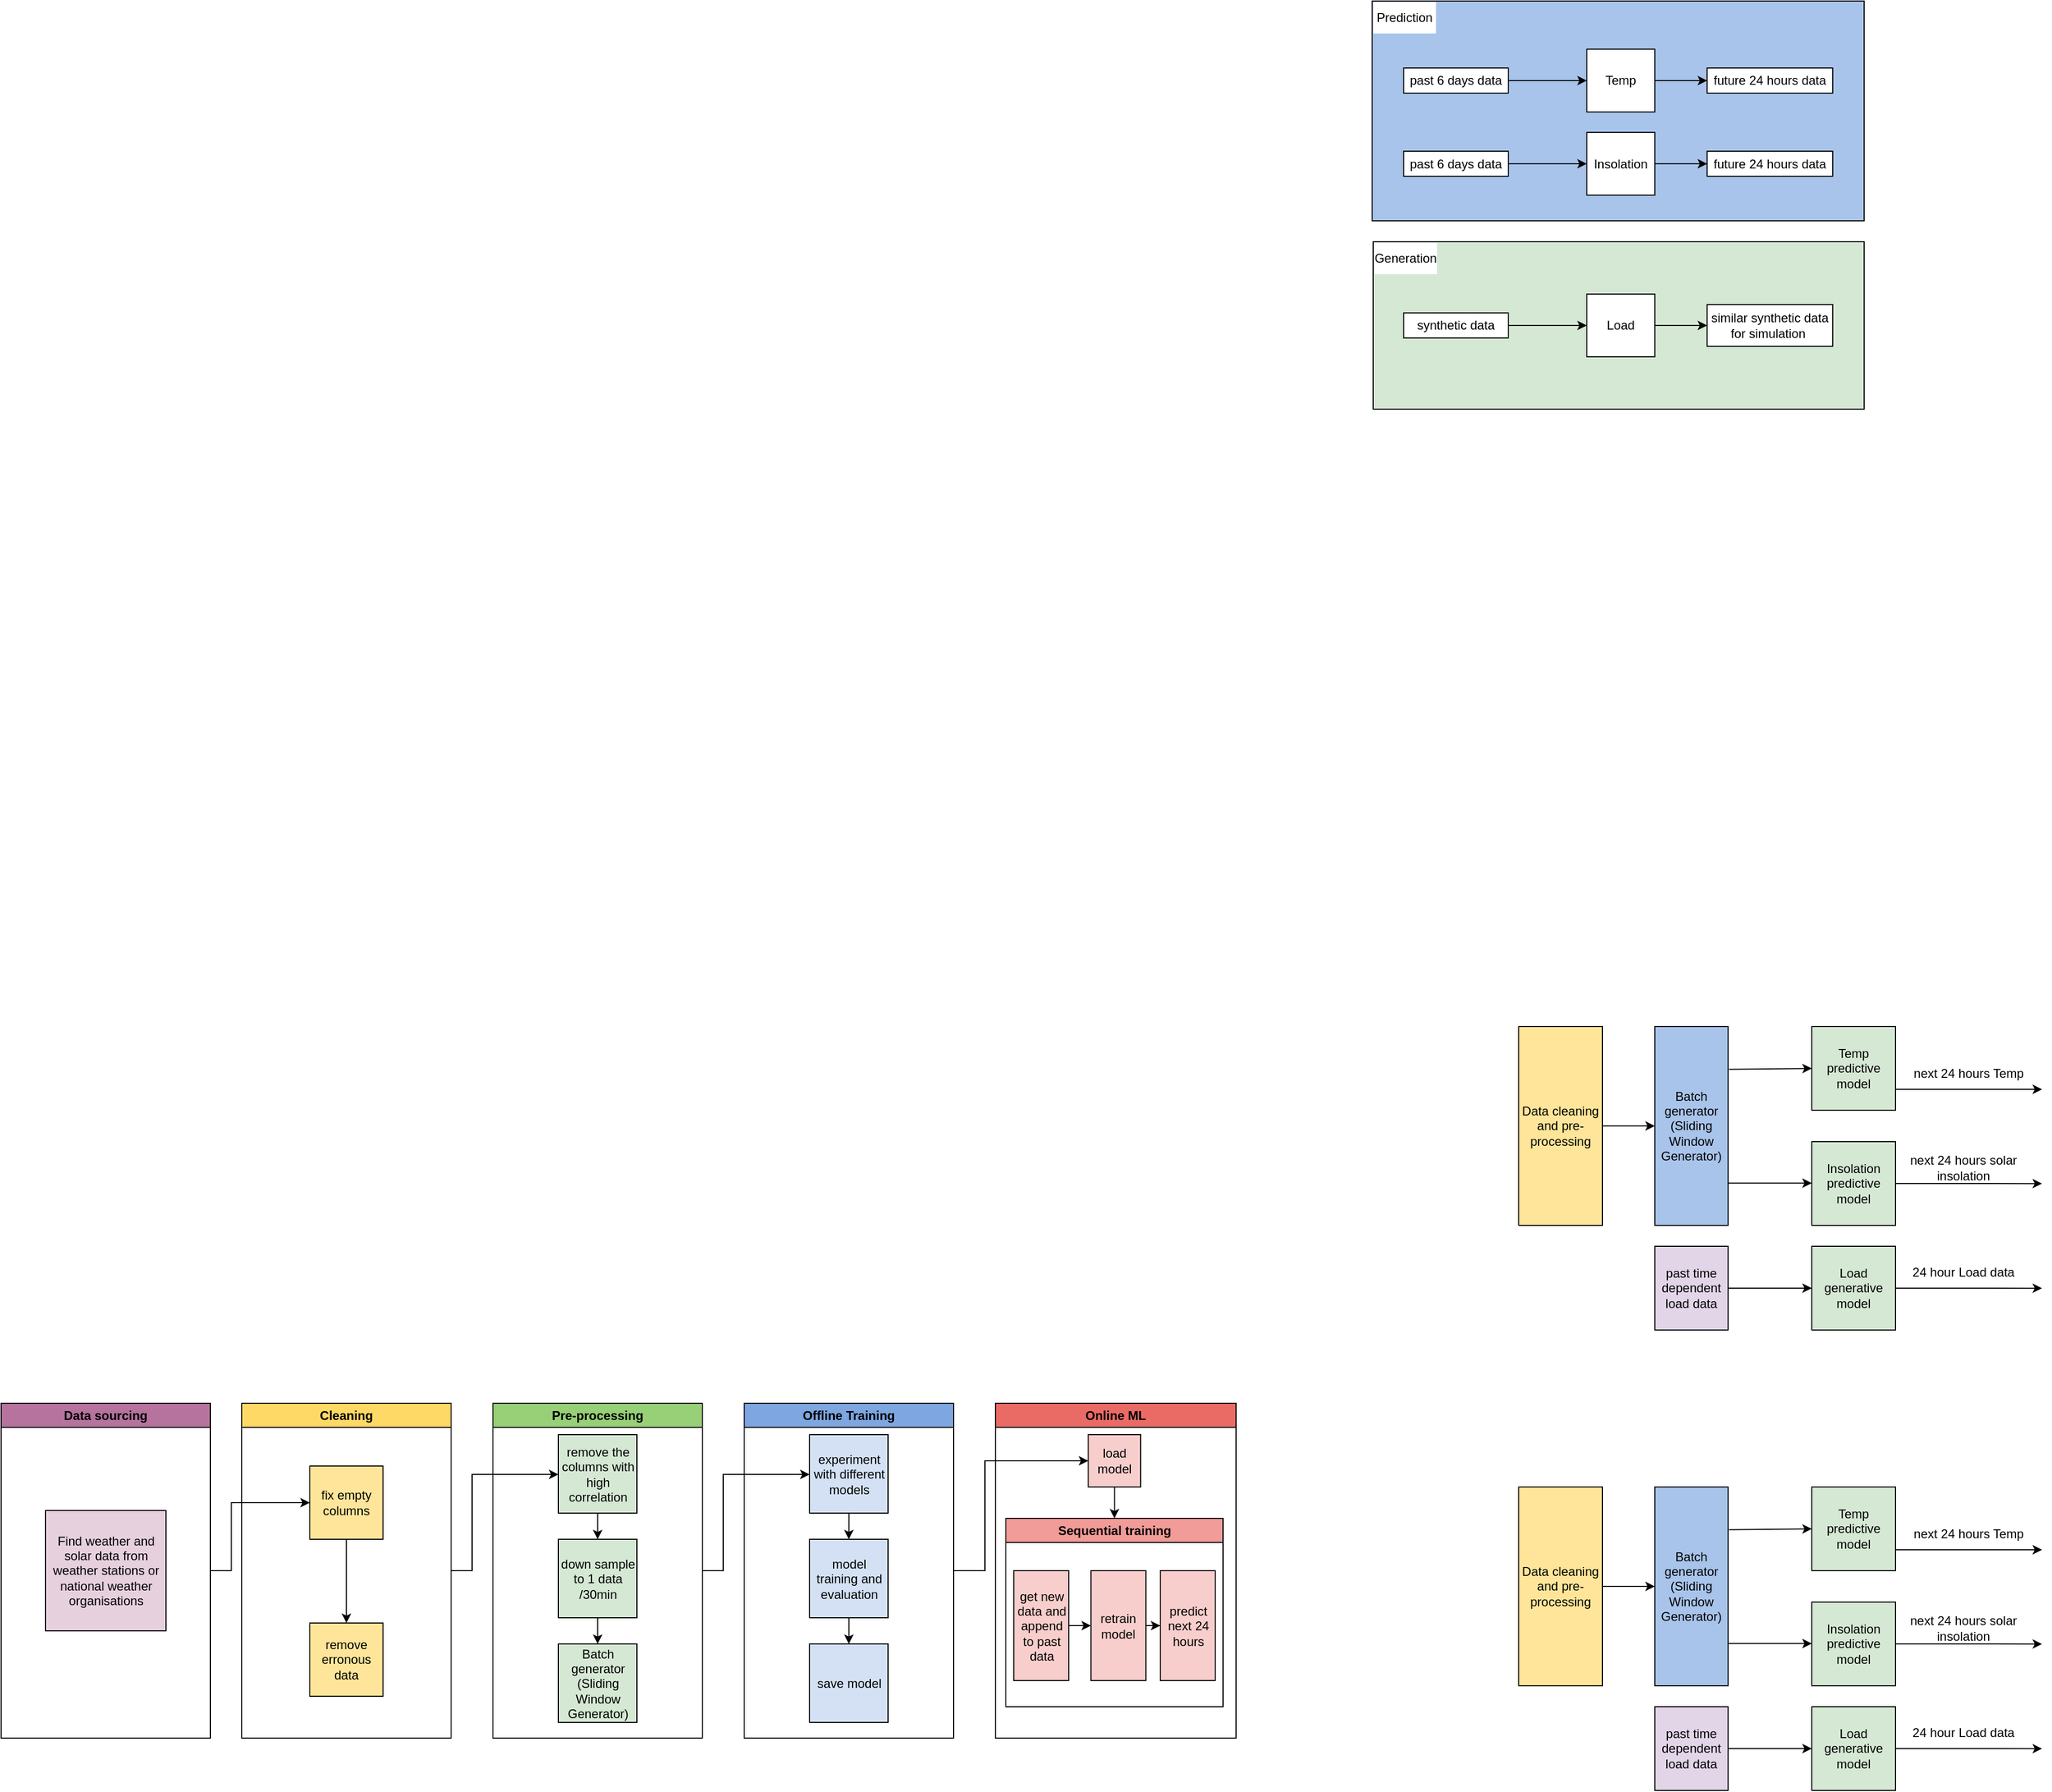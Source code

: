 <mxfile version="21.2.2" type="device">
  <diagram name="Page-1" id="H1PGqT8XWE3a4cPU0BGd">
    <mxGraphModel dx="3311" dy="1919" grid="1" gridSize="10" guides="1" tooltips="1" connect="1" arrows="1" fold="1" page="1" pageScale="1" pageWidth="827" pageHeight="1169" math="0" shadow="0">
      <root>
        <mxCell id="0" />
        <mxCell id="1" parent="0" />
        <mxCell id="ZlJy2w6jFcB0dyE7aQjH-1" value="Temp predictive model" style="whiteSpace=wrap;html=1;aspect=fixed;fillColor=#D5E8D4;" parent="1" vertex="1">
          <mxGeometry x="440" y="280" width="80" height="80" as="geometry" />
        </mxCell>
        <mxCell id="ZlJy2w6jFcB0dyE7aQjH-16" style="edgeStyle=orthogonalEdgeStyle;rounded=0;orthogonalLoop=1;jettySize=auto;html=1;exitX=1;exitY=0.5;exitDx=0;exitDy=0;" parent="1" source="ZlJy2w6jFcB0dyE7aQjH-2" edge="1">
          <mxGeometry relative="1" as="geometry">
            <mxPoint x="660" y="530.069" as="targetPoint" />
          </mxGeometry>
        </mxCell>
        <mxCell id="ZlJy2w6jFcB0dyE7aQjH-2" value="Load generative model" style="whiteSpace=wrap;html=1;aspect=fixed;fillColor=#D5E8D4;" parent="1" vertex="1">
          <mxGeometry x="440" y="490" width="80" height="80" as="geometry" />
        </mxCell>
        <mxCell id="ZlJy2w6jFcB0dyE7aQjH-3" value="" style="endArrow=classic;html=1;rounded=0;entryX=0;entryY=0.5;entryDx=0;entryDy=0;exitX=1.013;exitY=0.215;exitDx=0;exitDy=0;exitPerimeter=0;" parent="1" source="ZlJy2w6jFcB0dyE7aQjH-9" target="ZlJy2w6jFcB0dyE7aQjH-1" edge="1">
          <mxGeometry width="50" height="50" relative="1" as="geometry">
            <mxPoint x="360" y="340.0" as="sourcePoint" />
            <mxPoint x="660" y="390" as="targetPoint" />
          </mxGeometry>
        </mxCell>
        <mxCell id="ZlJy2w6jFcB0dyE7aQjH-4" value="" style="endArrow=classic;html=1;rounded=0;entryX=0;entryY=0.75;entryDx=0;entryDy=0;" parent="1" edge="1">
          <mxGeometry width="50" height="50" relative="1" as="geometry">
            <mxPoint x="520" y="340" as="sourcePoint" />
            <mxPoint x="660" y="340" as="targetPoint" />
          </mxGeometry>
        </mxCell>
        <mxCell id="ZlJy2w6jFcB0dyE7aQjH-5" value="next 24 hours Temp" style="text;html=1;strokeColor=none;fillColor=none;align=center;verticalAlign=middle;whiteSpace=wrap;rounded=0;" parent="1" vertex="1">
          <mxGeometry x="530" y="310" width="120" height="30" as="geometry" />
        </mxCell>
        <mxCell id="ZlJy2w6jFcB0dyE7aQjH-15" style="edgeStyle=orthogonalEdgeStyle;rounded=0;orthogonalLoop=1;jettySize=auto;html=1;exitX=1;exitY=0.5;exitDx=0;exitDy=0;" parent="1" source="ZlJy2w6jFcB0dyE7aQjH-8" edge="1">
          <mxGeometry relative="1" as="geometry">
            <mxPoint x="660" y="430.069" as="targetPoint" />
          </mxGeometry>
        </mxCell>
        <mxCell id="ZlJy2w6jFcB0dyE7aQjH-8" value="Insolation predictive model" style="whiteSpace=wrap;html=1;aspect=fixed;fillColor=#D5E8D4;" parent="1" vertex="1">
          <mxGeometry x="440" y="390" width="80" height="80" as="geometry" />
        </mxCell>
        <mxCell id="ZlJy2w6jFcB0dyE7aQjH-9" value="Batch generator (Sliding Window Generator)" style="rounded=0;whiteSpace=wrap;html=1;fillColor=#A9C4EB;" parent="1" vertex="1">
          <mxGeometry x="290" y="280" width="70" height="190" as="geometry" />
        </mxCell>
        <mxCell id="ZlJy2w6jFcB0dyE7aQjH-10" value="" style="endArrow=classic;html=1;rounded=0;entryX=0;entryY=0.75;entryDx=0;entryDy=0;exitX=1;exitY=0.75;exitDx=0;exitDy=0;" parent="1" edge="1">
          <mxGeometry width="50" height="50" relative="1" as="geometry">
            <mxPoint x="360" y="429.66" as="sourcePoint" />
            <mxPoint x="440" y="429.66" as="targetPoint" />
          </mxGeometry>
        </mxCell>
        <mxCell id="ZlJy2w6jFcB0dyE7aQjH-11" value="Data cleaning and pre-processing" style="rounded=0;whiteSpace=wrap;html=1;fillColor=#FFE599;" parent="1" vertex="1">
          <mxGeometry x="160" y="280" width="80" height="190" as="geometry" />
        </mxCell>
        <mxCell id="ZlJy2w6jFcB0dyE7aQjH-12" value="" style="endArrow=classic;html=1;rounded=0;entryX=0;entryY=0.5;entryDx=0;entryDy=0;exitX=1;exitY=0.5;exitDx=0;exitDy=0;" parent="1" source="ZlJy2w6jFcB0dyE7aQjH-11" target="ZlJy2w6jFcB0dyE7aQjH-9" edge="1">
          <mxGeometry width="50" height="50" relative="1" as="geometry">
            <mxPoint x="240" y="390" as="sourcePoint" />
            <mxPoint x="290" y="340" as="targetPoint" />
          </mxGeometry>
        </mxCell>
        <mxCell id="ZlJy2w6jFcB0dyE7aQjH-14" style="edgeStyle=orthogonalEdgeStyle;rounded=0;orthogonalLoop=1;jettySize=auto;html=1;entryX=0;entryY=0.5;entryDx=0;entryDy=0;" parent="1" source="ZlJy2w6jFcB0dyE7aQjH-13" target="ZlJy2w6jFcB0dyE7aQjH-2" edge="1">
          <mxGeometry relative="1" as="geometry" />
        </mxCell>
        <mxCell id="ZlJy2w6jFcB0dyE7aQjH-13" value="past time dependent load data" style="rounded=0;whiteSpace=wrap;html=1;fillColor=#E1D5E7;" parent="1" vertex="1">
          <mxGeometry x="290" y="490" width="70" height="80" as="geometry" />
        </mxCell>
        <mxCell id="ZlJy2w6jFcB0dyE7aQjH-17" value="next 24 hours solar insolation" style="text;html=1;strokeColor=none;fillColor=none;align=center;verticalAlign=middle;whiteSpace=wrap;rounded=0;" parent="1" vertex="1">
          <mxGeometry x="530" y="400" width="110" height="30" as="geometry" />
        </mxCell>
        <mxCell id="ZlJy2w6jFcB0dyE7aQjH-18" value="24 hour Load data" style="text;html=1;strokeColor=none;fillColor=none;align=center;verticalAlign=middle;whiteSpace=wrap;rounded=0;" parent="1" vertex="1">
          <mxGeometry x="530" y="500" width="110" height="30" as="geometry" />
        </mxCell>
        <mxCell id="N5VgD5PJIcnfDC3AdLC3-1" value="" style="rounded=0;whiteSpace=wrap;html=1;fillColor=#A9C4EB;" vertex="1" parent="1">
          <mxGeometry x="20" y="-700" width="470" height="210" as="geometry" />
        </mxCell>
        <mxCell id="N5VgD5PJIcnfDC3AdLC3-2" value="" style="rounded=0;whiteSpace=wrap;html=1;fillColor=#D5E8D4;" vertex="1" parent="1">
          <mxGeometry x="21" y="-470" width="469" height="160" as="geometry" />
        </mxCell>
        <mxCell id="N5VgD5PJIcnfDC3AdLC3-3" value="Prediction" style="text;html=1;strokeColor=none;fillColor=#FFFFFF;align=center;verticalAlign=middle;whiteSpace=wrap;rounded=0;" vertex="1" parent="1">
          <mxGeometry x="21" y="-699" width="60" height="30" as="geometry" />
        </mxCell>
        <mxCell id="N5VgD5PJIcnfDC3AdLC3-4" value="Generation" style="text;html=1;strokeColor=none;fillColor=#FFFFFF;align=center;verticalAlign=middle;whiteSpace=wrap;rounded=0;shadow=0;" vertex="1" parent="1">
          <mxGeometry x="22" y="-469" width="60" height="30" as="geometry" />
        </mxCell>
        <mxCell id="N5VgD5PJIcnfDC3AdLC3-15" value="" style="edgeStyle=orthogonalEdgeStyle;rounded=0;orthogonalLoop=1;jettySize=auto;html=1;" edge="1" parent="1" source="N5VgD5PJIcnfDC3AdLC3-6" target="N5VgD5PJIcnfDC3AdLC3-13">
          <mxGeometry relative="1" as="geometry" />
        </mxCell>
        <mxCell id="N5VgD5PJIcnfDC3AdLC3-6" value="Temp" style="rounded=0;whiteSpace=wrap;html=1;" vertex="1" parent="1">
          <mxGeometry x="225" y="-654" width="65" height="60" as="geometry" />
        </mxCell>
        <mxCell id="N5VgD5PJIcnfDC3AdLC3-16" value="" style="edgeStyle=orthogonalEdgeStyle;rounded=0;orthogonalLoop=1;jettySize=auto;html=1;" edge="1" parent="1" source="N5VgD5PJIcnfDC3AdLC3-7" target="N5VgD5PJIcnfDC3AdLC3-14">
          <mxGeometry relative="1" as="geometry" />
        </mxCell>
        <mxCell id="N5VgD5PJIcnfDC3AdLC3-7" value="Insolation" style="rounded=0;whiteSpace=wrap;html=1;" vertex="1" parent="1">
          <mxGeometry x="225" y="-574.5" width="65" height="60" as="geometry" />
        </mxCell>
        <mxCell id="N5VgD5PJIcnfDC3AdLC3-11" value="" style="edgeStyle=orthogonalEdgeStyle;rounded=0;orthogonalLoop=1;jettySize=auto;html=1;" edge="1" parent="1" source="N5VgD5PJIcnfDC3AdLC3-9" target="N5VgD5PJIcnfDC3AdLC3-6">
          <mxGeometry relative="1" as="geometry" />
        </mxCell>
        <mxCell id="N5VgD5PJIcnfDC3AdLC3-9" value="past 6 days data" style="rounded=0;whiteSpace=wrap;html=1;" vertex="1" parent="1">
          <mxGeometry x="50" y="-636" width="100" height="24" as="geometry" />
        </mxCell>
        <mxCell id="N5VgD5PJIcnfDC3AdLC3-12" value="" style="edgeStyle=orthogonalEdgeStyle;rounded=0;orthogonalLoop=1;jettySize=auto;html=1;" edge="1" parent="1" source="N5VgD5PJIcnfDC3AdLC3-10" target="N5VgD5PJIcnfDC3AdLC3-7">
          <mxGeometry relative="1" as="geometry" />
        </mxCell>
        <mxCell id="N5VgD5PJIcnfDC3AdLC3-10" value="past 6 days data" style="rounded=0;whiteSpace=wrap;html=1;" vertex="1" parent="1">
          <mxGeometry x="50" y="-556.5" width="100" height="24" as="geometry" />
        </mxCell>
        <mxCell id="N5VgD5PJIcnfDC3AdLC3-13" value="future 24 hours data" style="rounded=0;whiteSpace=wrap;html=1;" vertex="1" parent="1">
          <mxGeometry x="340" y="-636" width="120" height="24" as="geometry" />
        </mxCell>
        <mxCell id="N5VgD5PJIcnfDC3AdLC3-14" value="future 24 hours data" style="rounded=0;whiteSpace=wrap;html=1;" vertex="1" parent="1">
          <mxGeometry x="340" y="-556.5" width="120" height="24" as="geometry" />
        </mxCell>
        <mxCell id="N5VgD5PJIcnfDC3AdLC3-17" value="" style="edgeStyle=orthogonalEdgeStyle;rounded=0;orthogonalLoop=1;jettySize=auto;html=1;" edge="1" parent="1" source="N5VgD5PJIcnfDC3AdLC3-18" target="N5VgD5PJIcnfDC3AdLC3-21">
          <mxGeometry relative="1" as="geometry" />
        </mxCell>
        <mxCell id="N5VgD5PJIcnfDC3AdLC3-18" value="Load" style="rounded=0;whiteSpace=wrap;html=1;" vertex="1" parent="1">
          <mxGeometry x="225" y="-420" width="65" height="60" as="geometry" />
        </mxCell>
        <mxCell id="N5VgD5PJIcnfDC3AdLC3-19" value="" style="edgeStyle=orthogonalEdgeStyle;rounded=0;orthogonalLoop=1;jettySize=auto;html=1;" edge="1" parent="1" source="N5VgD5PJIcnfDC3AdLC3-20" target="N5VgD5PJIcnfDC3AdLC3-18">
          <mxGeometry relative="1" as="geometry" />
        </mxCell>
        <mxCell id="N5VgD5PJIcnfDC3AdLC3-20" value="synthetic data" style="rounded=0;whiteSpace=wrap;html=1;" vertex="1" parent="1">
          <mxGeometry x="50" y="-402" width="100" height="24" as="geometry" />
        </mxCell>
        <mxCell id="N5VgD5PJIcnfDC3AdLC3-21" value="similar synthetic data for simulation&amp;nbsp;" style="rounded=0;whiteSpace=wrap;html=1;" vertex="1" parent="1">
          <mxGeometry x="340" y="-410" width="120" height="40" as="geometry" />
        </mxCell>
        <mxCell id="N5VgD5PJIcnfDC3AdLC3-22" value="Temp predictive model" style="whiteSpace=wrap;html=1;aspect=fixed;fillColor=#D5E8D4;" vertex="1" parent="1">
          <mxGeometry x="440" y="720" width="80" height="80" as="geometry" />
        </mxCell>
        <mxCell id="N5VgD5PJIcnfDC3AdLC3-23" style="edgeStyle=orthogonalEdgeStyle;rounded=0;orthogonalLoop=1;jettySize=auto;html=1;exitX=1;exitY=0.5;exitDx=0;exitDy=0;" edge="1" parent="1" source="N5VgD5PJIcnfDC3AdLC3-24">
          <mxGeometry relative="1" as="geometry">
            <mxPoint x="660" y="970.069" as="targetPoint" />
          </mxGeometry>
        </mxCell>
        <mxCell id="N5VgD5PJIcnfDC3AdLC3-24" value="Load generative model" style="whiteSpace=wrap;html=1;aspect=fixed;fillColor=#D5E8D4;" vertex="1" parent="1">
          <mxGeometry x="440" y="930" width="80" height="80" as="geometry" />
        </mxCell>
        <mxCell id="N5VgD5PJIcnfDC3AdLC3-25" value="" style="endArrow=classic;html=1;rounded=0;entryX=0;entryY=0.5;entryDx=0;entryDy=0;exitX=1.013;exitY=0.215;exitDx=0;exitDy=0;exitPerimeter=0;" edge="1" parent="1" source="N5VgD5PJIcnfDC3AdLC3-30" target="N5VgD5PJIcnfDC3AdLC3-22">
          <mxGeometry width="50" height="50" relative="1" as="geometry">
            <mxPoint x="360" y="780.0" as="sourcePoint" />
            <mxPoint x="660" y="830" as="targetPoint" />
          </mxGeometry>
        </mxCell>
        <mxCell id="N5VgD5PJIcnfDC3AdLC3-26" value="" style="endArrow=classic;html=1;rounded=0;entryX=0;entryY=0.75;entryDx=0;entryDy=0;" edge="1" parent="1">
          <mxGeometry width="50" height="50" relative="1" as="geometry">
            <mxPoint x="520" y="780" as="sourcePoint" />
            <mxPoint x="660" y="780" as="targetPoint" />
          </mxGeometry>
        </mxCell>
        <mxCell id="N5VgD5PJIcnfDC3AdLC3-27" value="next 24 hours Temp" style="text;html=1;strokeColor=none;fillColor=none;align=center;verticalAlign=middle;whiteSpace=wrap;rounded=0;" vertex="1" parent="1">
          <mxGeometry x="530" y="750" width="120" height="30" as="geometry" />
        </mxCell>
        <mxCell id="N5VgD5PJIcnfDC3AdLC3-28" style="edgeStyle=orthogonalEdgeStyle;rounded=0;orthogonalLoop=1;jettySize=auto;html=1;exitX=1;exitY=0.5;exitDx=0;exitDy=0;" edge="1" parent="1" source="N5VgD5PJIcnfDC3AdLC3-29">
          <mxGeometry relative="1" as="geometry">
            <mxPoint x="660" y="870.069" as="targetPoint" />
          </mxGeometry>
        </mxCell>
        <mxCell id="N5VgD5PJIcnfDC3AdLC3-29" value="Insolation predictive model" style="whiteSpace=wrap;html=1;aspect=fixed;fillColor=#D5E8D4;" vertex="1" parent="1">
          <mxGeometry x="440" y="830" width="80" height="80" as="geometry" />
        </mxCell>
        <mxCell id="N5VgD5PJIcnfDC3AdLC3-30" value="Batch generator (Sliding Window Generator)" style="rounded=0;whiteSpace=wrap;html=1;fillColor=#A9C4EB;" vertex="1" parent="1">
          <mxGeometry x="290" y="720" width="70" height="190" as="geometry" />
        </mxCell>
        <mxCell id="N5VgD5PJIcnfDC3AdLC3-31" value="" style="endArrow=classic;html=1;rounded=0;entryX=0;entryY=0.75;entryDx=0;entryDy=0;exitX=1;exitY=0.75;exitDx=0;exitDy=0;" edge="1" parent="1">
          <mxGeometry width="50" height="50" relative="1" as="geometry">
            <mxPoint x="360" y="869.66" as="sourcePoint" />
            <mxPoint x="440" y="869.66" as="targetPoint" />
          </mxGeometry>
        </mxCell>
        <mxCell id="N5VgD5PJIcnfDC3AdLC3-32" value="Data cleaning and pre-processing" style="rounded=0;whiteSpace=wrap;html=1;fillColor=#FFE599;" vertex="1" parent="1">
          <mxGeometry x="160" y="720" width="80" height="190" as="geometry" />
        </mxCell>
        <mxCell id="N5VgD5PJIcnfDC3AdLC3-33" value="" style="endArrow=classic;html=1;rounded=0;entryX=0;entryY=0.5;entryDx=0;entryDy=0;exitX=1;exitY=0.5;exitDx=0;exitDy=0;" edge="1" parent="1" source="N5VgD5PJIcnfDC3AdLC3-32" target="N5VgD5PJIcnfDC3AdLC3-30">
          <mxGeometry width="50" height="50" relative="1" as="geometry">
            <mxPoint x="240" y="830" as="sourcePoint" />
            <mxPoint x="290" y="780" as="targetPoint" />
          </mxGeometry>
        </mxCell>
        <mxCell id="N5VgD5PJIcnfDC3AdLC3-34" style="edgeStyle=orthogonalEdgeStyle;rounded=0;orthogonalLoop=1;jettySize=auto;html=1;entryX=0;entryY=0.5;entryDx=0;entryDy=0;" edge="1" parent="1" source="N5VgD5PJIcnfDC3AdLC3-35" target="N5VgD5PJIcnfDC3AdLC3-24">
          <mxGeometry relative="1" as="geometry" />
        </mxCell>
        <mxCell id="N5VgD5PJIcnfDC3AdLC3-35" value="past time dependent load data" style="rounded=0;whiteSpace=wrap;html=1;fillColor=#E1D5E7;" vertex="1" parent="1">
          <mxGeometry x="290" y="930" width="70" height="80" as="geometry" />
        </mxCell>
        <mxCell id="N5VgD5PJIcnfDC3AdLC3-36" value="next 24 hours solar insolation" style="text;html=1;strokeColor=none;fillColor=none;align=center;verticalAlign=middle;whiteSpace=wrap;rounded=0;" vertex="1" parent="1">
          <mxGeometry x="530" y="840" width="110" height="30" as="geometry" />
        </mxCell>
        <mxCell id="N5VgD5PJIcnfDC3AdLC3-37" value="24 hour Load data" style="text;html=1;strokeColor=none;fillColor=none;align=center;verticalAlign=middle;whiteSpace=wrap;rounded=0;" vertex="1" parent="1">
          <mxGeometry x="530" y="940" width="110" height="30" as="geometry" />
        </mxCell>
        <mxCell id="N5VgD5PJIcnfDC3AdLC3-51" value="" style="edgeStyle=orthogonalEdgeStyle;rounded=0;orthogonalLoop=1;jettySize=auto;html=1;" edge="1" parent="1" source="N5VgD5PJIcnfDC3AdLC3-39" target="N5VgD5PJIcnfDC3AdLC3-49">
          <mxGeometry relative="1" as="geometry">
            <Array as="points">
              <mxPoint x="-1070" y="800" />
              <mxPoint x="-1070" y="735" />
            </Array>
          </mxGeometry>
        </mxCell>
        <mxCell id="N5VgD5PJIcnfDC3AdLC3-39" value="Data sourcing" style="swimlane;whiteSpace=wrap;html=1;fillColor=#B5739D;" vertex="1" parent="1">
          <mxGeometry x="-1290" y="640" width="200" height="320" as="geometry" />
        </mxCell>
        <mxCell id="N5VgD5PJIcnfDC3AdLC3-45" value="Find weather and solar data from weather stations or national weather organisations" style="whiteSpace=wrap;html=1;aspect=fixed;fillColor=#E6D0DE;" vertex="1" parent="N5VgD5PJIcnfDC3AdLC3-39">
          <mxGeometry x="42.5" y="102.5" width="115" height="115" as="geometry" />
        </mxCell>
        <mxCell id="N5VgD5PJIcnfDC3AdLC3-55" value="" style="edgeStyle=orthogonalEdgeStyle;rounded=0;orthogonalLoop=1;jettySize=auto;html=1;" edge="1" parent="1" source="N5VgD5PJIcnfDC3AdLC3-41" target="N5VgD5PJIcnfDC3AdLC3-54">
          <mxGeometry relative="1" as="geometry">
            <Array as="points">
              <mxPoint x="-840" y="800" />
              <mxPoint x="-840" y="708" />
            </Array>
          </mxGeometry>
        </mxCell>
        <mxCell id="N5VgD5PJIcnfDC3AdLC3-41" value="Cleaning" style="swimlane;whiteSpace=wrap;html=1;fillColor=#FFD966;" vertex="1" parent="1">
          <mxGeometry x="-1060" y="640" width="200" height="320" as="geometry" />
        </mxCell>
        <mxCell id="N5VgD5PJIcnfDC3AdLC3-48" value="remove erronous data" style="whiteSpace=wrap;html=1;aspect=fixed;fillColor=#FFE599;" vertex="1" parent="N5VgD5PJIcnfDC3AdLC3-41">
          <mxGeometry x="65" y="210" width="70" height="70" as="geometry" />
        </mxCell>
        <mxCell id="N5VgD5PJIcnfDC3AdLC3-50" value="" style="edgeStyle=orthogonalEdgeStyle;rounded=0;orthogonalLoop=1;jettySize=auto;html=1;" edge="1" parent="N5VgD5PJIcnfDC3AdLC3-41" source="N5VgD5PJIcnfDC3AdLC3-49" target="N5VgD5PJIcnfDC3AdLC3-48">
          <mxGeometry relative="1" as="geometry" />
        </mxCell>
        <mxCell id="N5VgD5PJIcnfDC3AdLC3-49" value="fix empty columns" style="whiteSpace=wrap;html=1;aspect=fixed;fillColor=#FFE599;" vertex="1" parent="N5VgD5PJIcnfDC3AdLC3-41">
          <mxGeometry x="65" y="60" width="70" height="70" as="geometry" />
        </mxCell>
        <mxCell id="N5VgD5PJIcnfDC3AdLC3-64" value="" style="edgeStyle=orthogonalEdgeStyle;rounded=0;orthogonalLoop=1;jettySize=auto;html=1;" edge="1" parent="1" source="N5VgD5PJIcnfDC3AdLC3-42" target="N5VgD5PJIcnfDC3AdLC3-60">
          <mxGeometry relative="1" as="geometry">
            <Array as="points">
              <mxPoint x="-600" y="800" />
              <mxPoint x="-600" y="708" />
            </Array>
          </mxGeometry>
        </mxCell>
        <mxCell id="N5VgD5PJIcnfDC3AdLC3-42" value="Pre-processing" style="swimlane;whiteSpace=wrap;html=1;fillColor=#97D077;" vertex="1" parent="1">
          <mxGeometry x="-820" y="640" width="200" height="320" as="geometry" />
        </mxCell>
        <mxCell id="N5VgD5PJIcnfDC3AdLC3-57" value="" style="edgeStyle=orthogonalEdgeStyle;rounded=0;orthogonalLoop=1;jettySize=auto;html=1;" edge="1" parent="N5VgD5PJIcnfDC3AdLC3-42" source="N5VgD5PJIcnfDC3AdLC3-54" target="N5VgD5PJIcnfDC3AdLC3-56">
          <mxGeometry relative="1" as="geometry" />
        </mxCell>
        <mxCell id="N5VgD5PJIcnfDC3AdLC3-54" value="remove the columns with high correlation" style="whiteSpace=wrap;html=1;aspect=fixed;fillColor=#D5E8D4;" vertex="1" parent="N5VgD5PJIcnfDC3AdLC3-42">
          <mxGeometry x="62.5" y="30" width="75" height="75" as="geometry" />
        </mxCell>
        <mxCell id="N5VgD5PJIcnfDC3AdLC3-59" value="" style="edgeStyle=orthogonalEdgeStyle;rounded=0;orthogonalLoop=1;jettySize=auto;html=1;" edge="1" parent="N5VgD5PJIcnfDC3AdLC3-42" source="N5VgD5PJIcnfDC3AdLC3-56" target="N5VgD5PJIcnfDC3AdLC3-58">
          <mxGeometry relative="1" as="geometry" />
        </mxCell>
        <mxCell id="N5VgD5PJIcnfDC3AdLC3-56" value="down sample to 1 data /30min" style="whiteSpace=wrap;html=1;aspect=fixed;fillColor=#D5E8D4;" vertex="1" parent="N5VgD5PJIcnfDC3AdLC3-42">
          <mxGeometry x="62.5" y="130" width="75" height="75" as="geometry" />
        </mxCell>
        <mxCell id="N5VgD5PJIcnfDC3AdLC3-58" value="Batch generator (Sliding Window Generator)" style="whiteSpace=wrap;html=1;aspect=fixed;fillColor=#D5E8D4;" vertex="1" parent="N5VgD5PJIcnfDC3AdLC3-42">
          <mxGeometry x="62.5" y="230" width="75" height="75" as="geometry" />
        </mxCell>
        <mxCell id="N5VgD5PJIcnfDC3AdLC3-85" value="" style="edgeStyle=orthogonalEdgeStyle;rounded=0;orthogonalLoop=1;jettySize=auto;html=1;entryX=0;entryY=0.5;entryDx=0;entryDy=0;" edge="1" parent="1" source="N5VgD5PJIcnfDC3AdLC3-43" target="N5VgD5PJIcnfDC3AdLC3-68">
          <mxGeometry relative="1" as="geometry">
            <Array as="points">
              <mxPoint x="-350" y="800" />
              <mxPoint x="-350" y="695" />
            </Array>
          </mxGeometry>
        </mxCell>
        <mxCell id="N5VgD5PJIcnfDC3AdLC3-43" value="Offline Training" style="swimlane;whiteSpace=wrap;html=1;fillColor=#7EA6E0;" vertex="1" parent="1">
          <mxGeometry x="-580" y="640" width="200" height="320" as="geometry" />
        </mxCell>
        <mxCell id="N5VgD5PJIcnfDC3AdLC3-65" value="" style="edgeStyle=orthogonalEdgeStyle;rounded=0;orthogonalLoop=1;jettySize=auto;html=1;" edge="1" parent="N5VgD5PJIcnfDC3AdLC3-43" source="N5VgD5PJIcnfDC3AdLC3-60" target="N5VgD5PJIcnfDC3AdLC3-61">
          <mxGeometry relative="1" as="geometry" />
        </mxCell>
        <mxCell id="N5VgD5PJIcnfDC3AdLC3-60" value="experiment with different models" style="whiteSpace=wrap;html=1;aspect=fixed;fillColor=#D4E1F5;" vertex="1" parent="N5VgD5PJIcnfDC3AdLC3-43">
          <mxGeometry x="62.5" y="30" width="75" height="75" as="geometry" />
        </mxCell>
        <mxCell id="N5VgD5PJIcnfDC3AdLC3-66" value="" style="edgeStyle=orthogonalEdgeStyle;rounded=0;orthogonalLoop=1;jettySize=auto;html=1;" edge="1" parent="N5VgD5PJIcnfDC3AdLC3-43" source="N5VgD5PJIcnfDC3AdLC3-61" target="N5VgD5PJIcnfDC3AdLC3-62">
          <mxGeometry relative="1" as="geometry" />
        </mxCell>
        <mxCell id="N5VgD5PJIcnfDC3AdLC3-61" value="model training and evaluation" style="whiteSpace=wrap;html=1;aspect=fixed;fillColor=#D4E1F5;" vertex="1" parent="N5VgD5PJIcnfDC3AdLC3-43">
          <mxGeometry x="62.5" y="130" width="75" height="75" as="geometry" />
        </mxCell>
        <mxCell id="N5VgD5PJIcnfDC3AdLC3-62" value="save model" style="whiteSpace=wrap;html=1;aspect=fixed;fillColor=#D4E1F5;" vertex="1" parent="N5VgD5PJIcnfDC3AdLC3-43">
          <mxGeometry x="62.5" y="230" width="75" height="75" as="geometry" />
        </mxCell>
        <mxCell id="N5VgD5PJIcnfDC3AdLC3-44" value="Online ML" style="swimlane;whiteSpace=wrap;html=1;fillColor=#EA6B66;" vertex="1" parent="1">
          <mxGeometry x="-340" y="640" width="230" height="320" as="geometry" />
        </mxCell>
        <mxCell id="N5VgD5PJIcnfDC3AdLC3-73" style="edgeStyle=orthogonalEdgeStyle;rounded=0;orthogonalLoop=1;jettySize=auto;html=1;exitX=0.5;exitY=1;exitDx=0;exitDy=0;entryX=0.5;entryY=0;entryDx=0;entryDy=0;" edge="1" parent="N5VgD5PJIcnfDC3AdLC3-44" source="N5VgD5PJIcnfDC3AdLC3-68" target="N5VgD5PJIcnfDC3AdLC3-70">
          <mxGeometry relative="1" as="geometry" />
        </mxCell>
        <mxCell id="N5VgD5PJIcnfDC3AdLC3-68" value="load model" style="whiteSpace=wrap;html=1;aspect=fixed;fillColor=#F8CECC;" vertex="1" parent="N5VgD5PJIcnfDC3AdLC3-44">
          <mxGeometry x="88.75" y="30" width="50" height="50" as="geometry" />
        </mxCell>
        <mxCell id="N5VgD5PJIcnfDC3AdLC3-70" value="Sequential training" style="swimlane;whiteSpace=wrap;html=1;fillColor=#F19C99;" vertex="1" parent="N5VgD5PJIcnfDC3AdLC3-44">
          <mxGeometry x="10" y="110" width="207.5" height="180" as="geometry" />
        </mxCell>
        <mxCell id="N5VgD5PJIcnfDC3AdLC3-80" value="" style="edgeStyle=orthogonalEdgeStyle;rounded=0;orthogonalLoop=1;jettySize=auto;html=1;" edge="1" parent="N5VgD5PJIcnfDC3AdLC3-70" source="N5VgD5PJIcnfDC3AdLC3-78" target="N5VgD5PJIcnfDC3AdLC3-79">
          <mxGeometry relative="1" as="geometry" />
        </mxCell>
        <mxCell id="N5VgD5PJIcnfDC3AdLC3-78" value="get new data and append to past data" style="rounded=0;whiteSpace=wrap;html=1;fillColor=#F8CECC;" vertex="1" parent="N5VgD5PJIcnfDC3AdLC3-70">
          <mxGeometry x="7.5" y="50" width="52.5" height="105" as="geometry" />
        </mxCell>
        <mxCell id="N5VgD5PJIcnfDC3AdLC3-83" value="" style="edgeStyle=orthogonalEdgeStyle;rounded=0;orthogonalLoop=1;jettySize=auto;html=1;" edge="1" parent="N5VgD5PJIcnfDC3AdLC3-70" source="N5VgD5PJIcnfDC3AdLC3-79" target="N5VgD5PJIcnfDC3AdLC3-82">
          <mxGeometry relative="1" as="geometry" />
        </mxCell>
        <mxCell id="N5VgD5PJIcnfDC3AdLC3-79" value="retrain model" style="rounded=0;whiteSpace=wrap;html=1;fillColor=#F8CECC;" vertex="1" parent="N5VgD5PJIcnfDC3AdLC3-70">
          <mxGeometry x="81.25" y="50" width="52.5" height="105" as="geometry" />
        </mxCell>
        <mxCell id="N5VgD5PJIcnfDC3AdLC3-82" value="predict next 24 hours" style="rounded=0;whiteSpace=wrap;html=1;fillColor=#F8CECC;" vertex="1" parent="N5VgD5PJIcnfDC3AdLC3-70">
          <mxGeometry x="147.5" y="50" width="52.5" height="105" as="geometry" />
        </mxCell>
      </root>
    </mxGraphModel>
  </diagram>
</mxfile>
